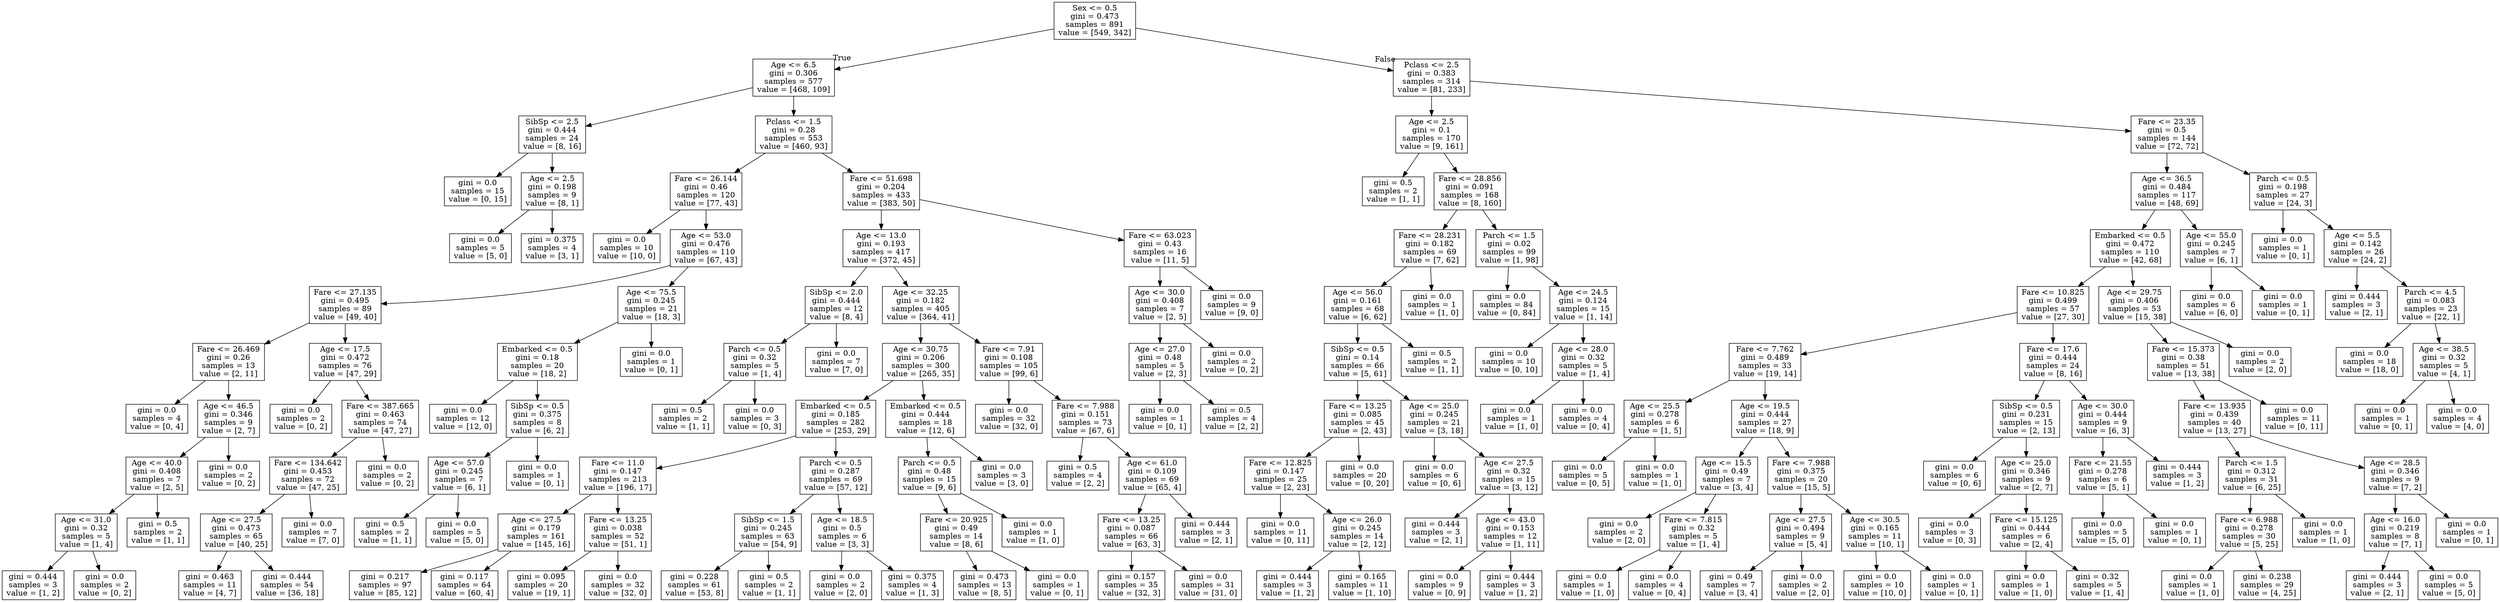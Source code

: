 digraph Tree {
node [shape=box] ;
0 [label="Sex <= 0.5\ngini = 0.473\nsamples = 891\nvalue = [549, 342]"] ;
1 [label="Age <= 6.5\ngini = 0.306\nsamples = 577\nvalue = [468, 109]"] ;
0 -> 1 [labeldistance=2.5, labelangle=45, headlabel="True"] ;
2 [label="SibSp <= 2.5\ngini = 0.444\nsamples = 24\nvalue = [8, 16]"] ;
1 -> 2 ;
3 [label="gini = 0.0\nsamples = 15\nvalue = [0, 15]"] ;
2 -> 3 ;
4 [label="Age <= 2.5\ngini = 0.198\nsamples = 9\nvalue = [8, 1]"] ;
2 -> 4 ;
5 [label="gini = 0.0\nsamples = 5\nvalue = [5, 0]"] ;
4 -> 5 ;
6 [label="gini = 0.375\nsamples = 4\nvalue = [3, 1]"] ;
4 -> 6 ;
7 [label="Pclass <= 1.5\ngini = 0.28\nsamples = 553\nvalue = [460, 93]"] ;
1 -> 7 ;
8 [label="Fare <= 26.144\ngini = 0.46\nsamples = 120\nvalue = [77, 43]"] ;
7 -> 8 ;
9 [label="gini = 0.0\nsamples = 10\nvalue = [10, 0]"] ;
8 -> 9 ;
10 [label="Age <= 53.0\ngini = 0.476\nsamples = 110\nvalue = [67, 43]"] ;
8 -> 10 ;
11 [label="Fare <= 27.135\ngini = 0.495\nsamples = 89\nvalue = [49, 40]"] ;
10 -> 11 ;
12 [label="Fare <= 26.469\ngini = 0.26\nsamples = 13\nvalue = [2, 11]"] ;
11 -> 12 ;
13 [label="gini = 0.0\nsamples = 4\nvalue = [0, 4]"] ;
12 -> 13 ;
14 [label="Age <= 46.5\ngini = 0.346\nsamples = 9\nvalue = [2, 7]"] ;
12 -> 14 ;
15 [label="Age <= 40.0\ngini = 0.408\nsamples = 7\nvalue = [2, 5]"] ;
14 -> 15 ;
16 [label="Age <= 31.0\ngini = 0.32\nsamples = 5\nvalue = [1, 4]"] ;
15 -> 16 ;
17 [label="gini = 0.444\nsamples = 3\nvalue = [1, 2]"] ;
16 -> 17 ;
18 [label="gini = 0.0\nsamples = 2\nvalue = [0, 2]"] ;
16 -> 18 ;
19 [label="gini = 0.5\nsamples = 2\nvalue = [1, 1]"] ;
15 -> 19 ;
20 [label="gini = 0.0\nsamples = 2\nvalue = [0, 2]"] ;
14 -> 20 ;
21 [label="Age <= 17.5\ngini = 0.472\nsamples = 76\nvalue = [47, 29]"] ;
11 -> 21 ;
22 [label="gini = 0.0\nsamples = 2\nvalue = [0, 2]"] ;
21 -> 22 ;
23 [label="Fare <= 387.665\ngini = 0.463\nsamples = 74\nvalue = [47, 27]"] ;
21 -> 23 ;
24 [label="Fare <= 134.642\ngini = 0.453\nsamples = 72\nvalue = [47, 25]"] ;
23 -> 24 ;
25 [label="Age <= 27.5\ngini = 0.473\nsamples = 65\nvalue = [40, 25]"] ;
24 -> 25 ;
26 [label="gini = 0.463\nsamples = 11\nvalue = [4, 7]"] ;
25 -> 26 ;
27 [label="gini = 0.444\nsamples = 54\nvalue = [36, 18]"] ;
25 -> 27 ;
28 [label="gini = 0.0\nsamples = 7\nvalue = [7, 0]"] ;
24 -> 28 ;
29 [label="gini = 0.0\nsamples = 2\nvalue = [0, 2]"] ;
23 -> 29 ;
30 [label="Age <= 75.5\ngini = 0.245\nsamples = 21\nvalue = [18, 3]"] ;
10 -> 30 ;
31 [label="Embarked <= 0.5\ngini = 0.18\nsamples = 20\nvalue = [18, 2]"] ;
30 -> 31 ;
32 [label="gini = 0.0\nsamples = 12\nvalue = [12, 0]"] ;
31 -> 32 ;
33 [label="SibSp <= 0.5\ngini = 0.375\nsamples = 8\nvalue = [6, 2]"] ;
31 -> 33 ;
34 [label="Age <= 57.0\ngini = 0.245\nsamples = 7\nvalue = [6, 1]"] ;
33 -> 34 ;
35 [label="gini = 0.5\nsamples = 2\nvalue = [1, 1]"] ;
34 -> 35 ;
36 [label="gini = 0.0\nsamples = 5\nvalue = [5, 0]"] ;
34 -> 36 ;
37 [label="gini = 0.0\nsamples = 1\nvalue = [0, 1]"] ;
33 -> 37 ;
38 [label="gini = 0.0\nsamples = 1\nvalue = [0, 1]"] ;
30 -> 38 ;
39 [label="Fare <= 51.698\ngini = 0.204\nsamples = 433\nvalue = [383, 50]"] ;
7 -> 39 ;
40 [label="Age <= 13.0\ngini = 0.193\nsamples = 417\nvalue = [372, 45]"] ;
39 -> 40 ;
41 [label="SibSp <= 2.0\ngini = 0.444\nsamples = 12\nvalue = [8, 4]"] ;
40 -> 41 ;
42 [label="Parch <= 0.5\ngini = 0.32\nsamples = 5\nvalue = [1, 4]"] ;
41 -> 42 ;
43 [label="gini = 0.5\nsamples = 2\nvalue = [1, 1]"] ;
42 -> 43 ;
44 [label="gini = 0.0\nsamples = 3\nvalue = [0, 3]"] ;
42 -> 44 ;
45 [label="gini = 0.0\nsamples = 7\nvalue = [7, 0]"] ;
41 -> 45 ;
46 [label="Age <= 32.25\ngini = 0.182\nsamples = 405\nvalue = [364, 41]"] ;
40 -> 46 ;
47 [label="Age <= 30.75\ngini = 0.206\nsamples = 300\nvalue = [265, 35]"] ;
46 -> 47 ;
48 [label="Embarked <= 0.5\ngini = 0.185\nsamples = 282\nvalue = [253, 29]"] ;
47 -> 48 ;
49 [label="Fare <= 11.0\ngini = 0.147\nsamples = 213\nvalue = [196, 17]"] ;
48 -> 49 ;
50 [label="Age <= 27.5\ngini = 0.179\nsamples = 161\nvalue = [145, 16]"] ;
49 -> 50 ;
51 [label="gini = 0.217\nsamples = 97\nvalue = [85, 12]"] ;
50 -> 51 ;
52 [label="gini = 0.117\nsamples = 64\nvalue = [60, 4]"] ;
50 -> 52 ;
53 [label="Fare <= 13.25\ngini = 0.038\nsamples = 52\nvalue = [51, 1]"] ;
49 -> 53 ;
54 [label="gini = 0.095\nsamples = 20\nvalue = [19, 1]"] ;
53 -> 54 ;
55 [label="gini = 0.0\nsamples = 32\nvalue = [32, 0]"] ;
53 -> 55 ;
56 [label="Parch <= 0.5\ngini = 0.287\nsamples = 69\nvalue = [57, 12]"] ;
48 -> 56 ;
57 [label="SibSp <= 1.5\ngini = 0.245\nsamples = 63\nvalue = [54, 9]"] ;
56 -> 57 ;
58 [label="gini = 0.228\nsamples = 61\nvalue = [53, 8]"] ;
57 -> 58 ;
59 [label="gini = 0.5\nsamples = 2\nvalue = [1, 1]"] ;
57 -> 59 ;
60 [label="Age <= 18.5\ngini = 0.5\nsamples = 6\nvalue = [3, 3]"] ;
56 -> 60 ;
61 [label="gini = 0.0\nsamples = 2\nvalue = [2, 0]"] ;
60 -> 61 ;
62 [label="gini = 0.375\nsamples = 4\nvalue = [1, 3]"] ;
60 -> 62 ;
63 [label="Embarked <= 0.5\ngini = 0.444\nsamples = 18\nvalue = [12, 6]"] ;
47 -> 63 ;
64 [label="Parch <= 0.5\ngini = 0.48\nsamples = 15\nvalue = [9, 6]"] ;
63 -> 64 ;
65 [label="Fare <= 20.925\ngini = 0.49\nsamples = 14\nvalue = [8, 6]"] ;
64 -> 65 ;
66 [label="gini = 0.473\nsamples = 13\nvalue = [8, 5]"] ;
65 -> 66 ;
67 [label="gini = 0.0\nsamples = 1\nvalue = [0, 1]"] ;
65 -> 67 ;
68 [label="gini = 0.0\nsamples = 1\nvalue = [1, 0]"] ;
64 -> 68 ;
69 [label="gini = 0.0\nsamples = 3\nvalue = [3, 0]"] ;
63 -> 69 ;
70 [label="Fare <= 7.91\ngini = 0.108\nsamples = 105\nvalue = [99, 6]"] ;
46 -> 70 ;
71 [label="gini = 0.0\nsamples = 32\nvalue = [32, 0]"] ;
70 -> 71 ;
72 [label="Fare <= 7.988\ngini = 0.151\nsamples = 73\nvalue = [67, 6]"] ;
70 -> 72 ;
73 [label="gini = 0.5\nsamples = 4\nvalue = [2, 2]"] ;
72 -> 73 ;
74 [label="Age <= 61.0\ngini = 0.109\nsamples = 69\nvalue = [65, 4]"] ;
72 -> 74 ;
75 [label="Fare <= 13.25\ngini = 0.087\nsamples = 66\nvalue = [63, 3]"] ;
74 -> 75 ;
76 [label="gini = 0.157\nsamples = 35\nvalue = [32, 3]"] ;
75 -> 76 ;
77 [label="gini = 0.0\nsamples = 31\nvalue = [31, 0]"] ;
75 -> 77 ;
78 [label="gini = 0.444\nsamples = 3\nvalue = [2, 1]"] ;
74 -> 78 ;
79 [label="Fare <= 63.023\ngini = 0.43\nsamples = 16\nvalue = [11, 5]"] ;
39 -> 79 ;
80 [label="Age <= 30.0\ngini = 0.408\nsamples = 7\nvalue = [2, 5]"] ;
79 -> 80 ;
81 [label="Age <= 27.0\ngini = 0.48\nsamples = 5\nvalue = [2, 3]"] ;
80 -> 81 ;
82 [label="gini = 0.0\nsamples = 1\nvalue = [0, 1]"] ;
81 -> 82 ;
83 [label="gini = 0.5\nsamples = 4\nvalue = [2, 2]"] ;
81 -> 83 ;
84 [label="gini = 0.0\nsamples = 2\nvalue = [0, 2]"] ;
80 -> 84 ;
85 [label="gini = 0.0\nsamples = 9\nvalue = [9, 0]"] ;
79 -> 85 ;
86 [label="Pclass <= 2.5\ngini = 0.383\nsamples = 314\nvalue = [81, 233]"] ;
0 -> 86 [labeldistance=2.5, labelangle=-45, headlabel="False"] ;
87 [label="Age <= 2.5\ngini = 0.1\nsamples = 170\nvalue = [9, 161]"] ;
86 -> 87 ;
88 [label="gini = 0.5\nsamples = 2\nvalue = [1, 1]"] ;
87 -> 88 ;
89 [label="Fare <= 28.856\ngini = 0.091\nsamples = 168\nvalue = [8, 160]"] ;
87 -> 89 ;
90 [label="Fare <= 28.231\ngini = 0.182\nsamples = 69\nvalue = [7, 62]"] ;
89 -> 90 ;
91 [label="Age <= 56.0\ngini = 0.161\nsamples = 68\nvalue = [6, 62]"] ;
90 -> 91 ;
92 [label="SibSp <= 0.5\ngini = 0.14\nsamples = 66\nvalue = [5, 61]"] ;
91 -> 92 ;
93 [label="Fare <= 13.25\ngini = 0.085\nsamples = 45\nvalue = [2, 43]"] ;
92 -> 93 ;
94 [label="Fare <= 12.825\ngini = 0.147\nsamples = 25\nvalue = [2, 23]"] ;
93 -> 94 ;
95 [label="gini = 0.0\nsamples = 11\nvalue = [0, 11]"] ;
94 -> 95 ;
96 [label="Age <= 26.0\ngini = 0.245\nsamples = 14\nvalue = [2, 12]"] ;
94 -> 96 ;
97 [label="gini = 0.444\nsamples = 3\nvalue = [1, 2]"] ;
96 -> 97 ;
98 [label="gini = 0.165\nsamples = 11\nvalue = [1, 10]"] ;
96 -> 98 ;
99 [label="gini = 0.0\nsamples = 20\nvalue = [0, 20]"] ;
93 -> 99 ;
100 [label="Age <= 25.0\ngini = 0.245\nsamples = 21\nvalue = [3, 18]"] ;
92 -> 100 ;
101 [label="gini = 0.0\nsamples = 6\nvalue = [0, 6]"] ;
100 -> 101 ;
102 [label="Age <= 27.5\ngini = 0.32\nsamples = 15\nvalue = [3, 12]"] ;
100 -> 102 ;
103 [label="gini = 0.444\nsamples = 3\nvalue = [2, 1]"] ;
102 -> 103 ;
104 [label="Age <= 43.0\ngini = 0.153\nsamples = 12\nvalue = [1, 11]"] ;
102 -> 104 ;
105 [label="gini = 0.0\nsamples = 9\nvalue = [0, 9]"] ;
104 -> 105 ;
106 [label="gini = 0.444\nsamples = 3\nvalue = [1, 2]"] ;
104 -> 106 ;
107 [label="gini = 0.5\nsamples = 2\nvalue = [1, 1]"] ;
91 -> 107 ;
108 [label="gini = 0.0\nsamples = 1\nvalue = [1, 0]"] ;
90 -> 108 ;
109 [label="Parch <= 1.5\ngini = 0.02\nsamples = 99\nvalue = [1, 98]"] ;
89 -> 109 ;
110 [label="gini = 0.0\nsamples = 84\nvalue = [0, 84]"] ;
109 -> 110 ;
111 [label="Age <= 24.5\ngini = 0.124\nsamples = 15\nvalue = [1, 14]"] ;
109 -> 111 ;
112 [label="gini = 0.0\nsamples = 10\nvalue = [0, 10]"] ;
111 -> 112 ;
113 [label="Age <= 28.0\ngini = 0.32\nsamples = 5\nvalue = [1, 4]"] ;
111 -> 113 ;
114 [label="gini = 0.0\nsamples = 1\nvalue = [1, 0]"] ;
113 -> 114 ;
115 [label="gini = 0.0\nsamples = 4\nvalue = [0, 4]"] ;
113 -> 115 ;
116 [label="Fare <= 23.35\ngini = 0.5\nsamples = 144\nvalue = [72, 72]"] ;
86 -> 116 ;
117 [label="Age <= 36.5\ngini = 0.484\nsamples = 117\nvalue = [48, 69]"] ;
116 -> 117 ;
118 [label="Embarked <= 0.5\ngini = 0.472\nsamples = 110\nvalue = [42, 68]"] ;
117 -> 118 ;
119 [label="Fare <= 10.825\ngini = 0.499\nsamples = 57\nvalue = [27, 30]"] ;
118 -> 119 ;
120 [label="Fare <= 7.762\ngini = 0.489\nsamples = 33\nvalue = [19, 14]"] ;
119 -> 120 ;
121 [label="Age <= 25.5\ngini = 0.278\nsamples = 6\nvalue = [1, 5]"] ;
120 -> 121 ;
122 [label="gini = 0.0\nsamples = 5\nvalue = [0, 5]"] ;
121 -> 122 ;
123 [label="gini = 0.0\nsamples = 1\nvalue = [1, 0]"] ;
121 -> 123 ;
124 [label="Age <= 19.5\ngini = 0.444\nsamples = 27\nvalue = [18, 9]"] ;
120 -> 124 ;
125 [label="Age <= 15.5\ngini = 0.49\nsamples = 7\nvalue = [3, 4]"] ;
124 -> 125 ;
126 [label="gini = 0.0\nsamples = 2\nvalue = [2, 0]"] ;
125 -> 126 ;
127 [label="Fare <= 7.815\ngini = 0.32\nsamples = 5\nvalue = [1, 4]"] ;
125 -> 127 ;
128 [label="gini = 0.0\nsamples = 1\nvalue = [1, 0]"] ;
127 -> 128 ;
129 [label="gini = 0.0\nsamples = 4\nvalue = [0, 4]"] ;
127 -> 129 ;
130 [label="Fare <= 7.988\ngini = 0.375\nsamples = 20\nvalue = [15, 5]"] ;
124 -> 130 ;
131 [label="Age <= 27.5\ngini = 0.494\nsamples = 9\nvalue = [5, 4]"] ;
130 -> 131 ;
132 [label="gini = 0.49\nsamples = 7\nvalue = [3, 4]"] ;
131 -> 132 ;
133 [label="gini = 0.0\nsamples = 2\nvalue = [2, 0]"] ;
131 -> 133 ;
134 [label="Age <= 30.5\ngini = 0.165\nsamples = 11\nvalue = [10, 1]"] ;
130 -> 134 ;
135 [label="gini = 0.0\nsamples = 10\nvalue = [10, 0]"] ;
134 -> 135 ;
136 [label="gini = 0.0\nsamples = 1\nvalue = [0, 1]"] ;
134 -> 136 ;
137 [label="Fare <= 17.6\ngini = 0.444\nsamples = 24\nvalue = [8, 16]"] ;
119 -> 137 ;
138 [label="SibSp <= 0.5\ngini = 0.231\nsamples = 15\nvalue = [2, 13]"] ;
137 -> 138 ;
139 [label="gini = 0.0\nsamples = 6\nvalue = [0, 6]"] ;
138 -> 139 ;
140 [label="Age <= 25.0\ngini = 0.346\nsamples = 9\nvalue = [2, 7]"] ;
138 -> 140 ;
141 [label="gini = 0.0\nsamples = 3\nvalue = [0, 3]"] ;
140 -> 141 ;
142 [label="Fare <= 15.125\ngini = 0.444\nsamples = 6\nvalue = [2, 4]"] ;
140 -> 142 ;
143 [label="gini = 0.0\nsamples = 1\nvalue = [1, 0]"] ;
142 -> 143 ;
144 [label="gini = 0.32\nsamples = 5\nvalue = [1, 4]"] ;
142 -> 144 ;
145 [label="Age <= 30.0\ngini = 0.444\nsamples = 9\nvalue = [6, 3]"] ;
137 -> 145 ;
146 [label="Fare <= 21.55\ngini = 0.278\nsamples = 6\nvalue = [5, 1]"] ;
145 -> 146 ;
147 [label="gini = 0.0\nsamples = 5\nvalue = [5, 0]"] ;
146 -> 147 ;
148 [label="gini = 0.0\nsamples = 1\nvalue = [0, 1]"] ;
146 -> 148 ;
149 [label="gini = 0.444\nsamples = 3\nvalue = [1, 2]"] ;
145 -> 149 ;
150 [label="Age <= 29.75\ngini = 0.406\nsamples = 53\nvalue = [15, 38]"] ;
118 -> 150 ;
151 [label="Fare <= 15.373\ngini = 0.38\nsamples = 51\nvalue = [13, 38]"] ;
150 -> 151 ;
152 [label="Fare <= 13.935\ngini = 0.439\nsamples = 40\nvalue = [13, 27]"] ;
151 -> 152 ;
153 [label="Parch <= 1.5\ngini = 0.312\nsamples = 31\nvalue = [6, 25]"] ;
152 -> 153 ;
154 [label="Fare <= 6.988\ngini = 0.278\nsamples = 30\nvalue = [5, 25]"] ;
153 -> 154 ;
155 [label="gini = 0.0\nsamples = 1\nvalue = [1, 0]"] ;
154 -> 155 ;
156 [label="gini = 0.238\nsamples = 29\nvalue = [4, 25]"] ;
154 -> 156 ;
157 [label="gini = 0.0\nsamples = 1\nvalue = [1, 0]"] ;
153 -> 157 ;
158 [label="Age <= 28.5\ngini = 0.346\nsamples = 9\nvalue = [7, 2]"] ;
152 -> 158 ;
159 [label="Age <= 16.0\ngini = 0.219\nsamples = 8\nvalue = [7, 1]"] ;
158 -> 159 ;
160 [label="gini = 0.444\nsamples = 3\nvalue = [2, 1]"] ;
159 -> 160 ;
161 [label="gini = 0.0\nsamples = 5\nvalue = [5, 0]"] ;
159 -> 161 ;
162 [label="gini = 0.0\nsamples = 1\nvalue = [0, 1]"] ;
158 -> 162 ;
163 [label="gini = 0.0\nsamples = 11\nvalue = [0, 11]"] ;
151 -> 163 ;
164 [label="gini = 0.0\nsamples = 2\nvalue = [2, 0]"] ;
150 -> 164 ;
165 [label="Age <= 55.0\ngini = 0.245\nsamples = 7\nvalue = [6, 1]"] ;
117 -> 165 ;
166 [label="gini = 0.0\nsamples = 6\nvalue = [6, 0]"] ;
165 -> 166 ;
167 [label="gini = 0.0\nsamples = 1\nvalue = [0, 1]"] ;
165 -> 167 ;
168 [label="Parch <= 0.5\ngini = 0.198\nsamples = 27\nvalue = [24, 3]"] ;
116 -> 168 ;
169 [label="gini = 0.0\nsamples = 1\nvalue = [0, 1]"] ;
168 -> 169 ;
170 [label="Age <= 5.5\ngini = 0.142\nsamples = 26\nvalue = [24, 2]"] ;
168 -> 170 ;
171 [label="gini = 0.444\nsamples = 3\nvalue = [2, 1]"] ;
170 -> 171 ;
172 [label="Parch <= 4.5\ngini = 0.083\nsamples = 23\nvalue = [22, 1]"] ;
170 -> 172 ;
173 [label="gini = 0.0\nsamples = 18\nvalue = [18, 0]"] ;
172 -> 173 ;
174 [label="Age <= 38.5\ngini = 0.32\nsamples = 5\nvalue = [4, 1]"] ;
172 -> 174 ;
175 [label="gini = 0.0\nsamples = 1\nvalue = [0, 1]"] ;
174 -> 175 ;
176 [label="gini = 0.0\nsamples = 4\nvalue = [4, 0]"] ;
174 -> 176 ;
}